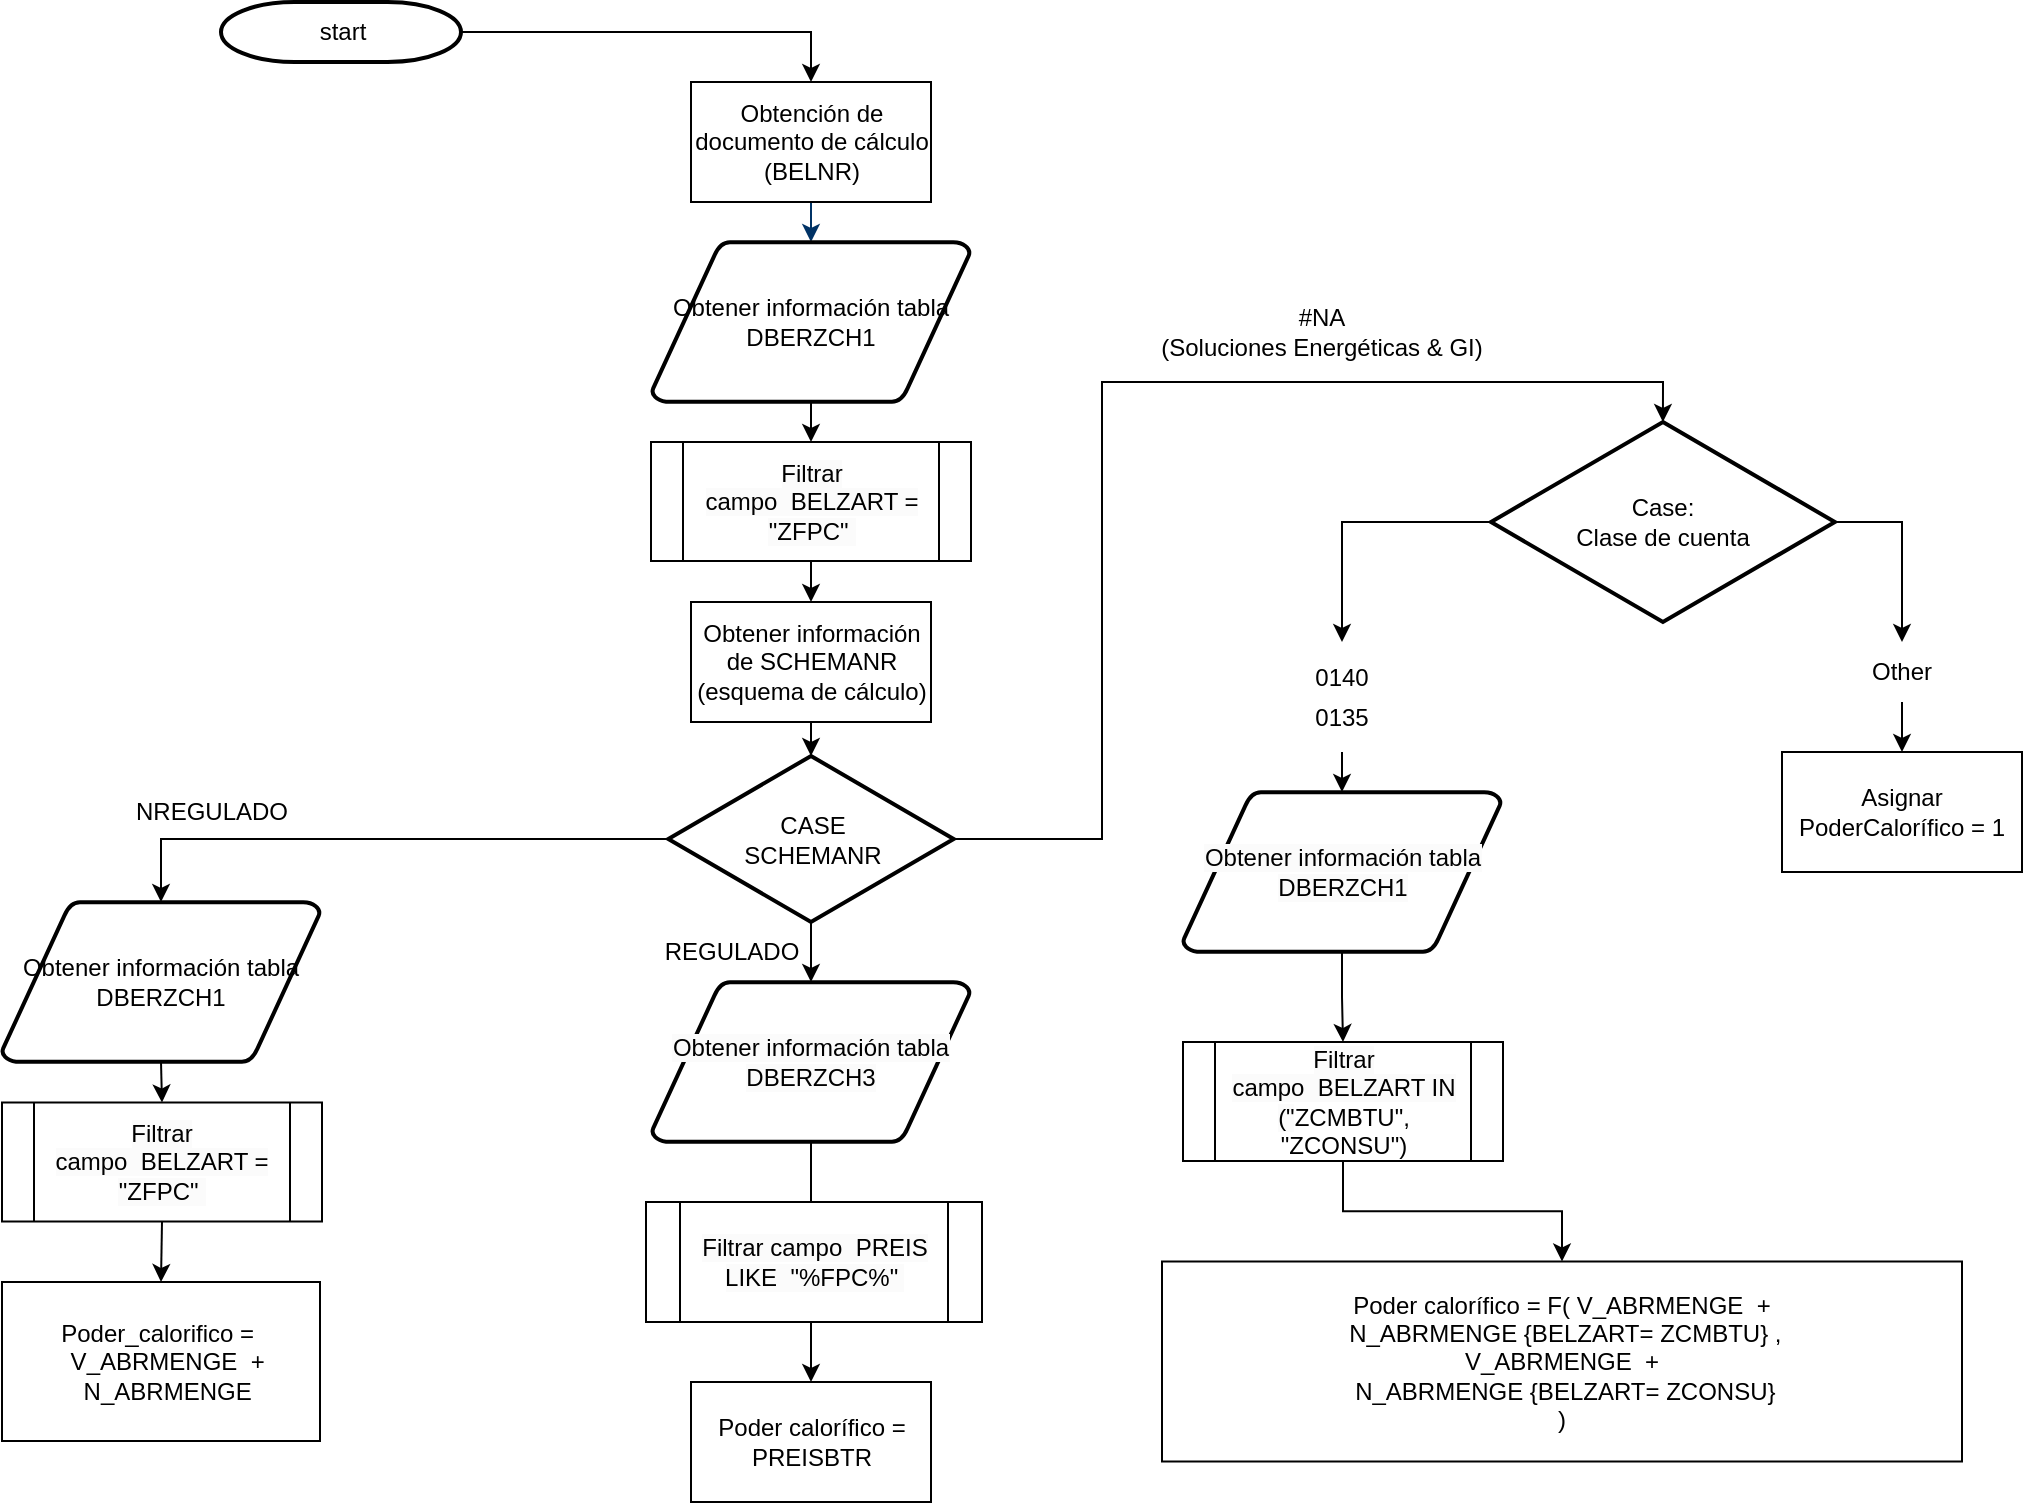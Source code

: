 <mxfile version="21.7.5" type="github">
  <diagram id="6a731a19-8d31-9384-78a2-239565b7b9f0" name="Page-1">
    <mxGraphModel dx="1532" dy="908" grid="1" gridSize="10" guides="1" tooltips="1" connect="1" arrows="1" fold="1" page="1" pageScale="1" pageWidth="1169" pageHeight="827" background="none" math="0" shadow="0">
      <root>
        <mxCell id="0" />
        <mxCell id="1" parent="0" />
        <mxCell id="0RrI3bQFtILESyZNCv1N-89" style="edgeStyle=orthogonalEdgeStyle;rounded=0;orthogonalLoop=1;jettySize=auto;html=1;exitX=1;exitY=0.5;exitDx=0;exitDy=0;exitPerimeter=0;entryX=0.5;entryY=0;entryDx=0;entryDy=0;" edge="1" parent="1" source="2" target="0RrI3bQFtILESyZNCv1N-68">
          <mxGeometry relative="1" as="geometry" />
        </mxCell>
        <mxCell id="2" value="start" style="shape=mxgraph.flowchart.terminator;strokeWidth=2;gradientColor=none;gradientDirection=north;fontStyle=0;html=1;" parent="1" vertex="1">
          <mxGeometry x="219.5" y="30" width="120" height="30" as="geometry" />
        </mxCell>
        <mxCell id="0RrI3bQFtILESyZNCv1N-92" style="edgeStyle=orthogonalEdgeStyle;rounded=0;orthogonalLoop=1;jettySize=auto;html=1;exitX=0.5;exitY=1;exitDx=0;exitDy=0;exitPerimeter=0;entryX=0.5;entryY=0;entryDx=0;entryDy=0;" edge="1" parent="1" source="4" target="0RrI3bQFtILESyZNCv1N-95">
          <mxGeometry relative="1" as="geometry" />
        </mxCell>
        <mxCell id="4" value="Obtener información tabla DBERZCH1" style="shape=mxgraph.flowchart.data;strokeWidth=2;gradientColor=none;gradientDirection=north;fontStyle=0;html=1;whiteSpace=wrap;" parent="1" vertex="1">
          <mxGeometry x="110" y="480" width="159" height="80" as="geometry" />
        </mxCell>
        <mxCell id="8" style="fontStyle=1;strokeColor=#003366;strokeWidth=1;html=1;entryX=0.5;entryY=0;entryDx=0;entryDy=0;exitX=0.5;exitY=1;exitDx=0;exitDy=0;entryPerimeter=0;" parent="1" source="0RrI3bQFtILESyZNCv1N-68" target="0RrI3bQFtILESyZNCv1N-78" edge="1">
          <mxGeometry relative="1" as="geometry">
            <mxPoint x="594" y="192.714" as="sourcePoint" />
            <mxPoint x="514.5" y="210" as="targetPoint" />
          </mxGeometry>
        </mxCell>
        <mxCell id="0RrI3bQFtILESyZNCv1N-59" style="edgeStyle=orthogonalEdgeStyle;rounded=0;orthogonalLoop=1;jettySize=auto;html=1;entryX=0.5;entryY=0;entryDx=0;entryDy=0;exitX=0.5;exitY=1;exitDx=0;exitDy=0;exitPerimeter=0;" edge="1" parent="1" source="0RrI3bQFtILESyZNCv1N-78">
          <mxGeometry relative="1" as="geometry">
            <mxPoint x="514.5" y="270" as="sourcePoint" />
            <mxPoint x="514.5" y="250" as="targetPoint" />
          </mxGeometry>
        </mxCell>
        <mxCell id="0RrI3bQFtILESyZNCv1N-63" style="edgeStyle=orthogonalEdgeStyle;rounded=0;orthogonalLoop=1;jettySize=auto;html=1;exitX=0.5;exitY=1;exitDx=0;exitDy=0;entryX=0.5;entryY=0;entryDx=0;entryDy=0;" edge="1" parent="1" target="0RrI3bQFtILESyZNCv1N-71">
          <mxGeometry relative="1" as="geometry">
            <mxPoint x="514.5" y="310" as="sourcePoint" />
          </mxGeometry>
        </mxCell>
        <mxCell id="0RrI3bQFtILESyZNCv1N-68" value="Obtención de documento de cálculo (BELNR)" style="whiteSpace=wrap;html=1;" vertex="1" parent="1">
          <mxGeometry x="454.5" y="70" width="120" height="60" as="geometry" />
        </mxCell>
        <mxCell id="0RrI3bQFtILESyZNCv1N-76" style="edgeStyle=orthogonalEdgeStyle;rounded=0;orthogonalLoop=1;jettySize=auto;html=1;exitX=0.5;exitY=1;exitDx=0;exitDy=0;entryX=0.5;entryY=0;entryDx=0;entryDy=0;entryPerimeter=0;" edge="1" parent="1" source="0RrI3bQFtILESyZNCv1N-71" target="0RrI3bQFtILESyZNCv1N-74">
          <mxGeometry relative="1" as="geometry" />
        </mxCell>
        <mxCell id="0RrI3bQFtILESyZNCv1N-71" value="Obtener información de&amp;nbsp;SCHEMANR (esquema de cálculo)" style="whiteSpace=wrap;html=1;" vertex="1" parent="1">
          <mxGeometry x="454.5" y="330" width="120" height="60" as="geometry" />
        </mxCell>
        <mxCell id="0RrI3bQFtILESyZNCv1N-77" style="edgeStyle=orthogonalEdgeStyle;rounded=0;orthogonalLoop=1;jettySize=auto;html=1;exitX=0;exitY=0.5;exitDx=0;exitDy=0;exitPerimeter=0;entryX=0.5;entryY=0;entryDx=0;entryDy=0;entryPerimeter=0;" edge="1" parent="1" source="0RrI3bQFtILESyZNCv1N-74" target="4">
          <mxGeometry relative="1" as="geometry">
            <mxPoint x="304.5" y="520" as="targetPoint" />
          </mxGeometry>
        </mxCell>
        <mxCell id="0RrI3bQFtILESyZNCv1N-80" style="edgeStyle=orthogonalEdgeStyle;rounded=0;orthogonalLoop=1;jettySize=auto;html=1;exitX=0.5;exitY=1;exitDx=0;exitDy=0;exitPerimeter=0;entryX=0.5;entryY=0;entryDx=0;entryDy=0;entryPerimeter=0;" edge="1" parent="1" source="0RrI3bQFtILESyZNCv1N-74" target="0RrI3bQFtILESyZNCv1N-79">
          <mxGeometry relative="1" as="geometry">
            <mxPoint x="454.5" y="528.5" as="sourcePoint" />
            <mxPoint x="635" y="570" as="targetPoint" />
          </mxGeometry>
        </mxCell>
        <mxCell id="0RrI3bQFtILESyZNCv1N-88" style="edgeStyle=orthogonalEdgeStyle;rounded=0;orthogonalLoop=1;jettySize=auto;html=1;exitX=1;exitY=0.5;exitDx=0;exitDy=0;exitPerimeter=0;entryX=0.5;entryY=0;entryDx=0;entryDy=0;entryPerimeter=0;" edge="1" parent="1" source="0RrI3bQFtILESyZNCv1N-74" target="0RrI3bQFtILESyZNCv1N-100">
          <mxGeometry relative="1" as="geometry">
            <mxPoint x="764.5" y="480" as="targetPoint" />
            <Array as="points">
              <mxPoint x="660" y="449" />
              <mxPoint x="660" y="220" />
              <mxPoint x="941" y="220" />
            </Array>
          </mxGeometry>
        </mxCell>
        <mxCell id="0RrI3bQFtILESyZNCv1N-74" value="CASE&lt;br&gt;SCHEMANR" style="shape=mxgraph.flowchart.decision;strokeWidth=2;gradientColor=none;gradientDirection=north;fontStyle=0;html=1;" vertex="1" parent="1">
          <mxGeometry x="443.15" y="407" width="142.7" height="83" as="geometry" />
        </mxCell>
        <mxCell id="0RrI3bQFtILESyZNCv1N-78" value="Obtener información tabla DBERZCH1" style="shape=mxgraph.flowchart.data;strokeWidth=2;gradientColor=none;gradientDirection=north;fontStyle=0;html=1;whiteSpace=wrap;" vertex="1" parent="1">
          <mxGeometry x="435" y="150" width="159" height="80" as="geometry" />
        </mxCell>
        <mxCell id="0RrI3bQFtILESyZNCv1N-86" style="edgeStyle=orthogonalEdgeStyle;rounded=0;orthogonalLoop=1;jettySize=auto;html=1;exitX=0.5;exitY=1;exitDx=0;exitDy=0;exitPerimeter=0;entryX=0.5;entryY=0;entryDx=0;entryDy=0;" edge="1" parent="1" source="0RrI3bQFtILESyZNCv1N-79" target="0RrI3bQFtILESyZNCv1N-85">
          <mxGeometry relative="1" as="geometry" />
        </mxCell>
        <mxCell id="0RrI3bQFtILESyZNCv1N-79" value="&lt;span style=&quot;color: rgb(0, 0, 0); font-family: Helvetica; font-size: 12px; font-style: normal; font-variant-ligatures: normal; font-variant-caps: normal; font-weight: 400; letter-spacing: normal; orphans: 2; text-align: center; text-indent: 0px; text-transform: none; widows: 2; word-spacing: 0px; -webkit-text-stroke-width: 0px; background-color: rgb(251, 251, 251); text-decoration-thickness: initial; text-decoration-style: initial; text-decoration-color: initial; float: none; display: inline !important;&quot;&gt;Obtener información tabla DBERZCH3&lt;/span&gt;" style="shape=mxgraph.flowchart.data;strokeWidth=2;gradientColor=none;gradientDirection=north;fontStyle=0;html=1;whiteSpace=wrap;" vertex="1" parent="1">
          <mxGeometry x="435" y="520" width="159" height="80" as="geometry" />
        </mxCell>
        <mxCell id="0RrI3bQFtILESyZNCv1N-81" value="NREGULADO" style="text;strokeColor=none;align=center;fillColor=none;html=1;verticalAlign=middle;whiteSpace=wrap;rounded=0;" vertex="1" parent="1">
          <mxGeometry x="184.5" y="420" width="60" height="30" as="geometry" />
        </mxCell>
        <mxCell id="0RrI3bQFtILESyZNCv1N-84" value="REGULADO" style="text;strokeColor=none;align=center;fillColor=none;html=1;verticalAlign=middle;whiteSpace=wrap;rounded=0;" vertex="1" parent="1">
          <mxGeometry x="444.5" y="490" width="60" height="30" as="geometry" />
        </mxCell>
        <mxCell id="0RrI3bQFtILESyZNCv1N-85" value="Poder calorífico = PREISBTR" style="whiteSpace=wrap;html=1;" vertex="1" parent="1">
          <mxGeometry x="454.5" y="720" width="120" height="60" as="geometry" />
        </mxCell>
        <mxCell id="0RrI3bQFtILESyZNCv1N-90" value="#NA &lt;br&gt;(Soluciones Energéticas &amp;amp; GI)" style="text;strokeColor=none;align=center;fillColor=none;html=1;verticalAlign=middle;whiteSpace=wrap;rounded=0;" vertex="1" parent="1">
          <mxGeometry x="679.5" y="180" width="180" height="30" as="geometry" />
        </mxCell>
        <mxCell id="0RrI3bQFtILESyZNCv1N-91" value="Poder_calorifico =&amp;nbsp;&lt;br&gt;&amp;nbsp; V_ABRMENGE&amp;nbsp; +&lt;br&gt;&amp;nbsp; N_ABRMENGE" style="whiteSpace=wrap;html=1;" vertex="1" parent="1">
          <mxGeometry x="110" y="670" width="159" height="79.5" as="geometry" />
        </mxCell>
        <mxCell id="0RrI3bQFtILESyZNCv1N-96" style="edgeStyle=orthogonalEdgeStyle;rounded=0;orthogonalLoop=1;jettySize=auto;html=1;exitX=0.5;exitY=1;exitDx=0;exitDy=0;entryX=0.5;entryY=0;entryDx=0;entryDy=0;" edge="1" parent="1" source="0RrI3bQFtILESyZNCv1N-95" target="0RrI3bQFtILESyZNCv1N-91">
          <mxGeometry relative="1" as="geometry" />
        </mxCell>
        <mxCell id="0RrI3bQFtILESyZNCv1N-95" value="&lt;span style=&quot;color: rgb(0, 0, 0); font-family: Helvetica; font-size: 12px; font-style: normal; font-variant-ligatures: normal; font-variant-caps: normal; font-weight: 400; letter-spacing: normal; orphans: 2; text-align: center; text-indent: 0px; text-transform: none; widows: 2; word-spacing: 0px; -webkit-text-stroke-width: 0px; background-color: rgb(251, 251, 251); text-decoration-thickness: initial; text-decoration-style: initial; text-decoration-color: initial; float: none; display: inline !important;&quot;&gt;Filtrar campo&amp;nbsp;&amp;nbsp;BELZART = &quot;ZFPC&quot;&amp;nbsp;&lt;/span&gt;" style="shape=process;whiteSpace=wrap;html=1;backgroundOutline=1;" vertex="1" parent="1">
          <mxGeometry x="110" y="580.25" width="160" height="59.5" as="geometry" />
        </mxCell>
        <mxCell id="0RrI3bQFtILESyZNCv1N-99" value="&lt;span style=&quot;color: rgb(0, 0, 0); font-family: Helvetica; font-size: 12px; font-style: normal; font-variant-ligatures: normal; font-variant-caps: normal; font-weight: 400; letter-spacing: normal; orphans: 2; text-align: center; text-indent: 0px; text-transform: none; widows: 2; word-spacing: 0px; -webkit-text-stroke-width: 0px; background-color: rgb(251, 251, 251); text-decoration-thickness: initial; text-decoration-style: initial; text-decoration-color: initial; float: none; display: inline !important;&quot;&gt;Filtrar campo&amp;nbsp;&amp;nbsp;BELZART = &quot;ZFPC&quot;&amp;nbsp;&lt;/span&gt;" style="shape=process;whiteSpace=wrap;html=1;backgroundOutline=1;" vertex="1" parent="1">
          <mxGeometry x="434.5" y="250" width="160" height="59.5" as="geometry" />
        </mxCell>
        <mxCell id="0RrI3bQFtILESyZNCv1N-100" value="Case:&lt;br&gt;Clase de cuenta" style="shape=mxgraph.flowchart.decision;strokeWidth=2;gradientColor=none;gradientDirection=north;fontStyle=0;html=1;" vertex="1" parent="1">
          <mxGeometry x="854.5" y="240" width="171.93" height="100" as="geometry" />
        </mxCell>
        <mxCell id="0RrI3bQFtILESyZNCv1N-104" value="Asignar PoderCalorífico = 1" style="whiteSpace=wrap;html=1;" vertex="1" parent="1">
          <mxGeometry x="1000" y="405" width="120" height="60" as="geometry" />
        </mxCell>
        <mxCell id="0RrI3bQFtILESyZNCv1N-108" value="" style="edgeStyle=orthogonalEdgeStyle;rounded=0;orthogonalLoop=1;jettySize=auto;html=1;exitX=0;exitY=0.5;exitDx=0;exitDy=0;exitPerimeter=0;entryX=0.5;entryY=0;entryDx=0;entryDy=0;" edge="1" parent="1" source="0RrI3bQFtILESyZNCv1N-100" target="0RrI3bQFtILESyZNCv1N-105">
          <mxGeometry relative="1" as="geometry">
            <mxPoint x="850" y="520" as="sourcePoint" />
            <mxPoint x="790" y="600" as="targetPoint" />
          </mxGeometry>
        </mxCell>
        <mxCell id="0RrI3bQFtILESyZNCv1N-115" style="edgeStyle=orthogonalEdgeStyle;rounded=0;orthogonalLoop=1;jettySize=auto;html=1;exitX=0.5;exitY=1;exitDx=0;exitDy=0;entryX=0.5;entryY=0;entryDx=0;entryDy=0;entryPerimeter=0;" edge="1" parent="1" source="0RrI3bQFtILESyZNCv1N-105" target="0RrI3bQFtILESyZNCv1N-113">
          <mxGeometry relative="1" as="geometry" />
        </mxCell>
        <mxCell id="0RrI3bQFtILESyZNCv1N-105" value="&lt;table style=&quot;border-collapse:&lt;br/&gt; collapse;width:48pt&quot; width=&quot;64&quot; cellspacing=&quot;0&quot; cellpadding=&quot;0&quot; border=&quot;0&quot;&gt; &lt;colgroup&gt;&lt;col style=&quot;width:48pt&quot; width=&quot;64&quot;&gt;&lt;/colgroup&gt; &lt;tbody&gt;&lt;tr style=&quot;height:15.0pt&quot; height=&quot;20&quot;&gt;  &lt;td style=&quot;height:15.0pt;width:48pt&quot; width=&quot;64&quot; height=&quot;20&quot;&gt;0140&lt;/td&gt; &lt;/tr&gt; &lt;tr style=&quot;height:15.0pt&quot; height=&quot;20&quot;&gt;  &lt;td style=&quot;height:15.0pt&quot; height=&quot;20&quot;&gt;0135&lt;/td&gt; &lt;/tr&gt;&lt;/tbody&gt;&lt;/table&gt;" style="text;strokeColor=none;align=center;fillColor=none;html=1;verticalAlign=middle;whiteSpace=wrap;rounded=0;" vertex="1" parent="1">
          <mxGeometry x="750" y="350" width="60" height="55" as="geometry" />
        </mxCell>
        <mxCell id="0RrI3bQFtILESyZNCv1N-110" value="" style="edgeStyle=orthogonalEdgeStyle;rounded=0;orthogonalLoop=1;jettySize=auto;html=1;exitX=1;exitY=0.5;exitDx=0;exitDy=0;exitPerimeter=0;entryX=0.5;entryY=0;entryDx=0;entryDy=0;" edge="1" parent="1" source="0RrI3bQFtILESyZNCv1N-100" target="0RrI3bQFtILESyZNCv1N-106">
          <mxGeometry relative="1" as="geometry">
            <mxPoint x="1060" y="600" as="targetPoint" />
            <mxPoint x="1022" y="520" as="sourcePoint" />
          </mxGeometry>
        </mxCell>
        <mxCell id="0RrI3bQFtILESyZNCv1N-112" style="edgeStyle=orthogonalEdgeStyle;rounded=0;orthogonalLoop=1;jettySize=auto;html=1;exitX=0.5;exitY=1;exitDx=0;exitDy=0;entryX=0.5;entryY=0;entryDx=0;entryDy=0;" edge="1" parent="1" source="0RrI3bQFtILESyZNCv1N-106" target="0RrI3bQFtILESyZNCv1N-104">
          <mxGeometry relative="1" as="geometry" />
        </mxCell>
        <mxCell id="0RrI3bQFtILESyZNCv1N-106" value="Other" style="text;strokeColor=none;align=center;fillColor=none;html=1;verticalAlign=middle;whiteSpace=wrap;rounded=0;" vertex="1" parent="1">
          <mxGeometry x="1030" y="350" width="60" height="30" as="geometry" />
        </mxCell>
        <mxCell id="0RrI3bQFtILESyZNCv1N-126" style="edgeStyle=orthogonalEdgeStyle;rounded=0;orthogonalLoop=1;jettySize=auto;html=1;exitX=0.5;exitY=1;exitDx=0;exitDy=0;exitPerimeter=0;entryX=0.5;entryY=0;entryDx=0;entryDy=0;" edge="1" parent="1" source="0RrI3bQFtILESyZNCv1N-113" target="0RrI3bQFtILESyZNCv1N-121">
          <mxGeometry relative="1" as="geometry" />
        </mxCell>
        <mxCell id="0RrI3bQFtILESyZNCv1N-113" value="&lt;span style=&quot;color: rgb(0, 0, 0); font-family: Helvetica; font-size: 12px; font-style: normal; font-variant-ligatures: normal; font-variant-caps: normal; font-weight: 400; letter-spacing: normal; orphans: 2; text-align: center; text-indent: 0px; text-transform: none; widows: 2; word-spacing: 0px; -webkit-text-stroke-width: 0px; background-color: rgb(251, 251, 251); text-decoration-thickness: initial; text-decoration-style: initial; text-decoration-color: initial; float: none; display: inline !important;&quot;&gt;Obtener información tabla DBERZCH1&lt;/span&gt;" style="shape=mxgraph.flowchart.data;strokeWidth=2;gradientColor=none;gradientDirection=north;fontStyle=0;html=1;whiteSpace=wrap;" vertex="1" parent="1">
          <mxGeometry x="700.5" y="425" width="159" height="80" as="geometry" />
        </mxCell>
        <mxCell id="0RrI3bQFtILESyZNCv1N-116" value="&lt;span style=&quot;color: rgb(0, 0, 0); font-family: Helvetica; font-size: 12px; font-style: normal; font-variant-ligatures: normal; font-variant-caps: normal; font-weight: 400; letter-spacing: normal; orphans: 2; text-align: center; text-indent: 0px; text-transform: none; widows: 2; word-spacing: 0px; -webkit-text-stroke-width: 0px; background-color: rgb(251, 251, 251); text-decoration-thickness: initial; text-decoration-style: initial; text-decoration-color: initial; float: none; display: inline !important;&quot;&gt;Filtrar campo&amp;nbsp;&amp;nbsp;PREIS LIKE&amp;nbsp; &quot;%FPC%&quot;&amp;nbsp;&lt;/span&gt;" style="shape=process;whiteSpace=wrap;html=1;backgroundOutline=1;" vertex="1" parent="1">
          <mxGeometry x="432" y="630" width="168" height="60" as="geometry" />
        </mxCell>
        <mxCell id="0RrI3bQFtILESyZNCv1N-119" value="Poder calorífico = F(&amp;nbsp;V_ABRMENGE&amp;nbsp; +&lt;br style=&quot;border-color: var(--border-color);&quot;&gt;&amp;nbsp; N_ABRMENGE {BELZART= ZCMBTU} ,&amp;nbsp;&lt;br&gt;V_ABRMENGE&amp;nbsp; +&lt;br style=&quot;border-color: var(--border-color);&quot;&gt;&amp;nbsp; N_ABRMENGE {BELZART= ZCONSU}&amp;nbsp;&lt;br&gt;)" style="whiteSpace=wrap;html=1;" vertex="1" parent="1">
          <mxGeometry x="690" y="659.75" width="400" height="100" as="geometry" />
        </mxCell>
        <mxCell id="0RrI3bQFtILESyZNCv1N-127" style="edgeStyle=orthogonalEdgeStyle;rounded=0;orthogonalLoop=1;jettySize=auto;html=1;exitX=0.5;exitY=1;exitDx=0;exitDy=0;entryX=0.5;entryY=0;entryDx=0;entryDy=0;" edge="1" parent="1" source="0RrI3bQFtILESyZNCv1N-121" target="0RrI3bQFtILESyZNCv1N-119">
          <mxGeometry relative="1" as="geometry" />
        </mxCell>
        <mxCell id="0RrI3bQFtILESyZNCv1N-121" value="&lt;span style=&quot;color: rgb(0, 0, 0); font-family: Helvetica; font-size: 12px; font-style: normal; font-variant-ligatures: normal; font-variant-caps: normal; font-weight: 400; letter-spacing: normal; orphans: 2; text-align: center; text-indent: 0px; text-transform: none; widows: 2; word-spacing: 0px; -webkit-text-stroke-width: 0px; background-color: rgb(251, 251, 251); text-decoration-thickness: initial; text-decoration-style: initial; text-decoration-color: initial; float: none; display: inline !important;&quot;&gt;Filtrar campo&amp;nbsp;&amp;nbsp;BELZART IN (&quot;&lt;/span&gt;ZCMBTU&quot;,&lt;br style=&quot;border-color: var(--border-color);&quot;&gt;&quot;ZCONSU&quot;)" style="shape=process;whiteSpace=wrap;html=1;backgroundOutline=1;" vertex="1" parent="1">
          <mxGeometry x="700.5" y="550" width="160" height="59.5" as="geometry" />
        </mxCell>
      </root>
    </mxGraphModel>
  </diagram>
</mxfile>
